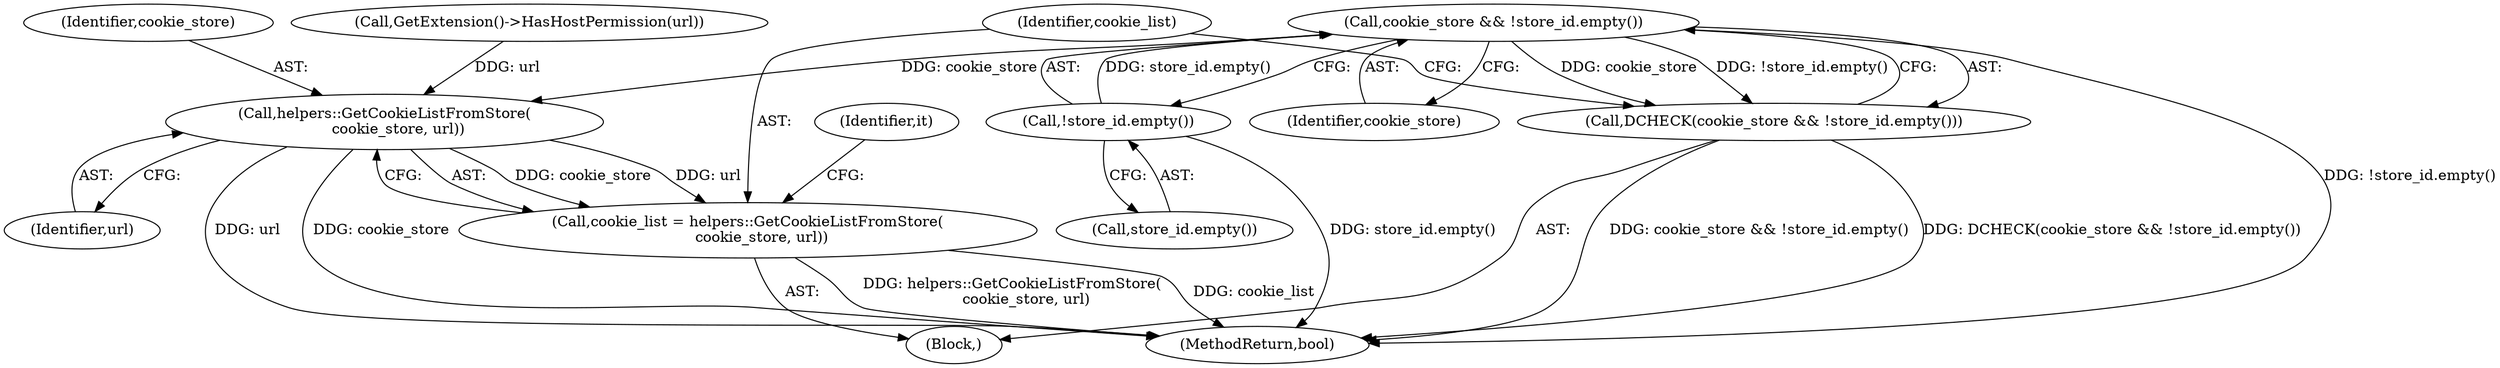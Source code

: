 digraph "1_Chrome_b7e899141194fa27d55a990e38ae8bdcc5183a90_1@pointer" {
"1000150" [label="(Call,cookie_store && !store_id.empty())"];
"1000152" [label="(Call,!store_id.empty())"];
"1000149" [label="(Call,DCHECK(cookie_store && !store_id.empty()))"];
"1000157" [label="(Call,helpers::GetCookieListFromStore(\n      cookie_store, url))"];
"1000155" [label="(Call,cookie_list = helpers::GetCookieListFromStore(\n      cookie_store, url))"];
"1000151" [label="(Identifier,cookie_store)"];
"1000150" [label="(Call,cookie_store && !store_id.empty())"];
"1000121" [label="(Call,GetExtension()->HasHostPermission(url))"];
"1000149" [label="(Call,DCHECK(cookie_store && !store_id.empty()))"];
"1000193" [label="(MethodReturn,bool)"];
"1000155" [label="(Call,cookie_list = helpers::GetCookieListFromStore(\n      cookie_store, url))"];
"1000153" [label="(Call,store_id.empty())"];
"1000156" [label="(Identifier,cookie_list)"];
"1000157" [label="(Call,helpers::GetCookieListFromStore(\n      cookie_store, url))"];
"1000158" [label="(Identifier,cookie_store)"];
"1000163" [label="(Identifier,it)"];
"1000101" [label="(Block,)"];
"1000152" [label="(Call,!store_id.empty())"];
"1000159" [label="(Identifier,url)"];
"1000150" -> "1000149"  [label="AST: "];
"1000150" -> "1000151"  [label="CFG: "];
"1000150" -> "1000152"  [label="CFG: "];
"1000151" -> "1000150"  [label="AST: "];
"1000152" -> "1000150"  [label="AST: "];
"1000149" -> "1000150"  [label="CFG: "];
"1000150" -> "1000193"  [label="DDG: !store_id.empty()"];
"1000150" -> "1000149"  [label="DDG: cookie_store"];
"1000150" -> "1000149"  [label="DDG: !store_id.empty()"];
"1000152" -> "1000150"  [label="DDG: store_id.empty()"];
"1000150" -> "1000157"  [label="DDG: cookie_store"];
"1000152" -> "1000153"  [label="CFG: "];
"1000153" -> "1000152"  [label="AST: "];
"1000152" -> "1000193"  [label="DDG: store_id.empty()"];
"1000149" -> "1000101"  [label="AST: "];
"1000156" -> "1000149"  [label="CFG: "];
"1000149" -> "1000193"  [label="DDG: DCHECK(cookie_store && !store_id.empty())"];
"1000149" -> "1000193"  [label="DDG: cookie_store && !store_id.empty()"];
"1000157" -> "1000155"  [label="AST: "];
"1000157" -> "1000159"  [label="CFG: "];
"1000158" -> "1000157"  [label="AST: "];
"1000159" -> "1000157"  [label="AST: "];
"1000155" -> "1000157"  [label="CFG: "];
"1000157" -> "1000193"  [label="DDG: url"];
"1000157" -> "1000193"  [label="DDG: cookie_store"];
"1000157" -> "1000155"  [label="DDG: cookie_store"];
"1000157" -> "1000155"  [label="DDG: url"];
"1000121" -> "1000157"  [label="DDG: url"];
"1000155" -> "1000101"  [label="AST: "];
"1000156" -> "1000155"  [label="AST: "];
"1000163" -> "1000155"  [label="CFG: "];
"1000155" -> "1000193"  [label="DDG: helpers::GetCookieListFromStore(\n      cookie_store, url)"];
"1000155" -> "1000193"  [label="DDG: cookie_list"];
}
